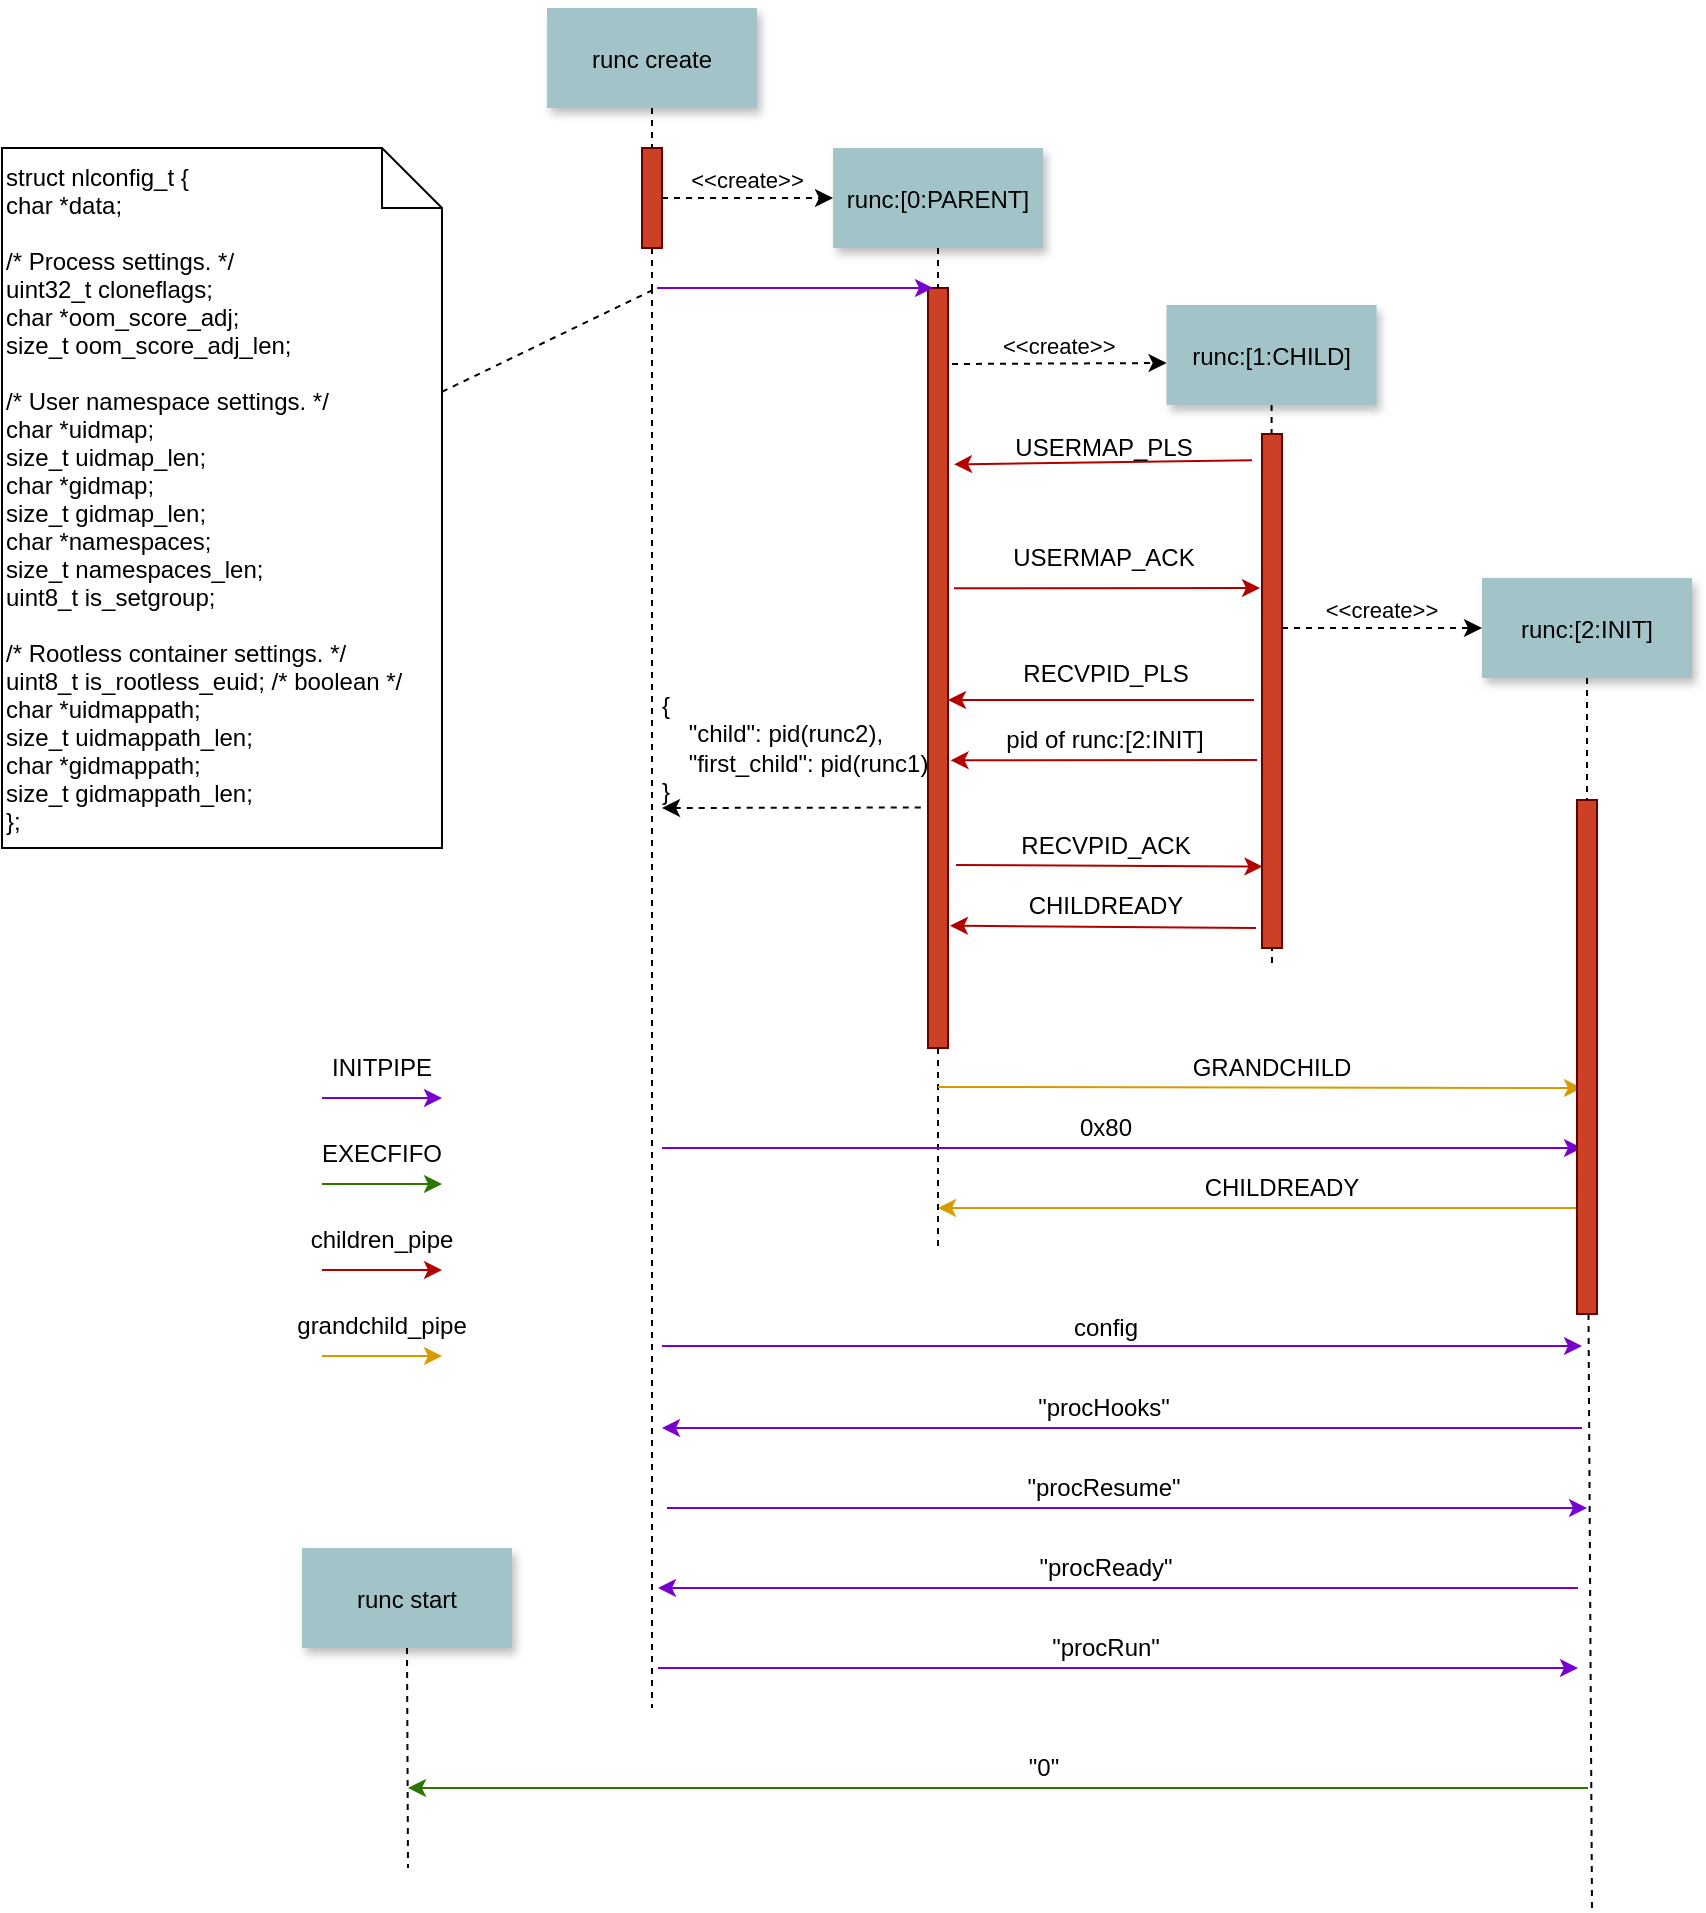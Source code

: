 <mxfile version="12.2.3" type="github" pages="1">
  <diagram name="Page-1" id="9361dd3d-8414-5efd-6122-117bd74ce7a7">
    <mxGraphModel dx="2452" dy="1517" grid="1" gridSize="10" guides="1" tooltips="1" connect="1" arrows="1" fold="1" page="0" pageScale="1.5" pageWidth="826" pageHeight="1169" background="#ffffff" math="0" shadow="0">
      <root>
        <mxCell id="0"/>
        <mxCell id="1" parent="0"/>
        <mxCell id="4" value="runc create" style="shadow=1;fillColor=#A2C4C9;strokeColor=none" parent="1" vertex="1">
          <mxGeometry x="152.5" y="-10" width="105" height="50" as="geometry"/>
        </mxCell>
        <mxCell id="6" value="" style="fillColor=#CC4125;strokeColor=#660000" parent="1" vertex="1">
          <mxGeometry x="343" y="130" width="10" height="380" as="geometry"/>
        </mxCell>
        <mxCell id="7" value="runc:[0:PARENT]" style="shadow=1;fillColor=#A2C4C9;strokeColor=none" parent="1" vertex="1">
          <mxGeometry x="295.5" y="60" width="105" height="50" as="geometry"/>
        </mxCell>
        <mxCell id="8" value="" style="edgeStyle=none;endArrow=none;dashed=1" parent="1" source="7" target="6" edge="1">
          <mxGeometry x="272.335" y="165" width="100" height="100" as="geometry">
            <mxPoint x="347.259" y="110" as="sourcePoint"/>
            <mxPoint x="347.576" y="165" as="targetPoint"/>
          </mxGeometry>
        </mxCell>
        <mxCell id="11" value="" style="edgeStyle=none;verticalLabelPosition=top;verticalAlign=bottom;endArrow=none;startArrow=classic;dashed=1" parent="1" edge="1">
          <mxGeometry x="220" y="302.259" width="100" height="100" as="geometry">
            <mxPoint x="210" y="390" as="sourcePoint"/>
            <mxPoint x="340" y="389.759" as="targetPoint"/>
          </mxGeometry>
        </mxCell>
        <mxCell id="13" value="&lt;&lt;create&gt;&gt;" style="edgeStyle=none;verticalLabelPosition=top;verticalAlign=bottom;dashed=1;entryX=0;entryY=0.5;entryDx=0;entryDy=0;exitX=1.2;exitY=0.1;exitDx=0;exitDy=0;exitPerimeter=0;" parent="1" edge="1" source="6">
          <mxGeometry x="385.455" y="117.916" width="100" height="100" as="geometry">
            <mxPoint x="360" y="168" as="sourcePoint"/>
            <mxPoint x="462.284" y="167.5" as="targetPoint"/>
          </mxGeometry>
        </mxCell>
        <mxCell id="15" value="runc:[1:CHILD]" style="shadow=1;fillColor=#A2C4C9;strokeColor=none" parent="1" vertex="1">
          <mxGeometry x="462.284" y="138.5" width="105" height="50" as="geometry"/>
        </mxCell>
        <mxCell id="22" value="runc:[2:INIT]" style="shadow=1;fillColor=#A2C4C9;strokeColor=none" parent="1" vertex="1">
          <mxGeometry x="620" y="275" width="105" height="50" as="geometry"/>
        </mxCell>
        <mxCell id="23" value="" style="edgeStyle=none;endArrow=none;dashed=1" parent="1" source="M7p2KPYp7pXhIXxXzcYj-162" edge="1">
          <mxGeometry x="614.488" y="175.0" width="100" height="100" as="geometry">
            <mxPoint x="674.653" y="110" as="sourcePoint"/>
            <mxPoint x="675" y="940" as="targetPoint"/>
          </mxGeometry>
        </mxCell>
        <mxCell id="27" value="&lt;&lt;create&gt;&gt;" style="edgeStyle=elbowEdgeStyle;elbow=vertical;verticalLabelPosition=top;verticalAlign=bottom;entryX=0;entryY=0.5;entryDx=0;entryDy=0;dashed=1;" parent="1" source="17" target="22" edge="1">
          <mxGeometry x="540" y="270" width="100" height="100" as="geometry">
            <mxPoint x="540" y="370" as="sourcePoint"/>
            <mxPoint x="640" y="270" as="targetPoint"/>
            <Array as="points"/>
          </mxGeometry>
        </mxCell>
        <mxCell id="33" value="" style="edgeStyle=elbowEdgeStyle;elbow=horizontal;endArrow=none;dashed=1" parent="1" source="M7p2KPYp7pXhIXxXzcYj-115" edge="1">
          <mxGeometry x="230.0" y="310" width="100" height="100" as="geometry">
            <mxPoint x="230.0" y="410" as="sourcePoint"/>
            <mxPoint x="205" y="130" as="targetPoint"/>
          </mxGeometry>
        </mxCell>
        <mxCell id="40" value="struct nlconfig_t {&#xa;char *data;&#xa;&#xa;   /* Process settings. */&#xa;   uint32_t cloneflags;&#xa;   char *oom_score_adj;&#xa;   size_t oom_score_adj_len;&#xa;&#xa;   /* User namespace settings. */&#xa;   char *uidmap;&#xa;   size_t uidmap_len;&#xa;   char *gidmap;&#xa;   size_t gidmap_len;&#xa;   char *namespaces;&#xa;   size_t namespaces_len;&#xa;   uint8_t is_setgroup;&#xa;&#xa;   /* Rootless container settings. */&#xa;   uint8_t is_rootless_euid;  /* boolean */&#xa;   char *uidmappath;&#xa;   size_t uidmappath_len;&#xa;   char *gidmappath;&#xa;   size_t gidmappath_len;&#xa;};" style="shape=note;align=left" parent="1" vertex="1">
          <mxGeometry x="-120" y="60" width="220" height="350" as="geometry"/>
        </mxCell>
        <mxCell id="41" value="" style="edgeStyle=none;endArrow=none;dashed=1;entryX=0.75;entryY=0;entryDx=0;entryDy=0;" parent="1" source="40" edge="1">
          <mxGeometry x="1030" y="180" width="100" height="100" as="geometry">
            <mxPoint x="1030" y="280" as="sourcePoint"/>
            <mxPoint x="207.5" y="130" as="targetPoint"/>
          </mxGeometry>
        </mxCell>
        <mxCell id="44" value="" style="edgeStyle=none;dashed=1;endArrow=none" parent="1" edge="1">
          <mxGeometry x="50" y="300" width="100" height="100" as="geometry">
            <mxPoint x="205" y="130" as="sourcePoint"/>
            <mxPoint x="205" y="840" as="targetPoint"/>
          </mxGeometry>
        </mxCell>
        <mxCell id="52" value="" style="edgeStyle=none;endArrow=none;dashed=1" parent="1" source="6" edge="1">
          <mxGeometry x="376.571" y="339.697" width="100" height="100" as="geometry">
            <mxPoint x="451.736" y="284.697" as="sourcePoint"/>
            <mxPoint x="348" y="610" as="targetPoint"/>
          </mxGeometry>
        </mxCell>
        <mxCell id="M7p2KPYp7pXhIXxXzcYj-97" value="" style="endArrow=classic;html=1;fillColor=#aa00ff;strokeColor=#7700CC;" edge="1" parent="1">
          <mxGeometry width="50" height="50" relative="1" as="geometry">
            <mxPoint x="40" y="535" as="sourcePoint"/>
            <mxPoint x="100" y="535" as="targetPoint"/>
          </mxGeometry>
        </mxCell>
        <mxCell id="M7p2KPYp7pXhIXxXzcYj-98" value="INITPIPE" style="text;html=1;strokeColor=none;fillColor=none;align=center;verticalAlign=middle;whiteSpace=wrap;rounded=0;" vertex="1" parent="1">
          <mxGeometry x="50" y="510" width="40" height="20" as="geometry"/>
        </mxCell>
        <mxCell id="M7p2KPYp7pXhIXxXzcYj-102" value="" style="endArrow=classic;html=1;fillColor=#60a917;strokeColor=#2D7600;" edge="1" parent="1">
          <mxGeometry width="50" height="50" relative="1" as="geometry">
            <mxPoint x="40" y="578" as="sourcePoint"/>
            <mxPoint x="100" y="578" as="targetPoint"/>
          </mxGeometry>
        </mxCell>
        <mxCell id="M7p2KPYp7pXhIXxXzcYj-103" value="EXECFIFO" style="text;html=1;strokeColor=none;fillColor=none;align=center;verticalAlign=middle;whiteSpace=wrap;rounded=0;" vertex="1" parent="1">
          <mxGeometry x="50" y="553" width="40" height="20" as="geometry"/>
        </mxCell>
        <mxCell id="M7p2KPYp7pXhIXxXzcYj-104" value="" style="endArrow=classic;html=1;fillColor=#e51400;strokeColor=#B20000;" edge="1" parent="1">
          <mxGeometry width="50" height="50" relative="1" as="geometry">
            <mxPoint x="40" y="621" as="sourcePoint"/>
            <mxPoint x="100" y="621" as="targetPoint"/>
          </mxGeometry>
        </mxCell>
        <mxCell id="M7p2KPYp7pXhIXxXzcYj-105" value="children_pipe" style="text;html=1;strokeColor=none;fillColor=none;align=center;verticalAlign=middle;whiteSpace=wrap;rounded=0;" vertex="1" parent="1">
          <mxGeometry x="50" y="596" width="40" height="20" as="geometry"/>
        </mxCell>
        <mxCell id="M7p2KPYp7pXhIXxXzcYj-106" value="" style="endArrow=classic;html=1;fillColor=#ffe6cc;strokeColor=#d79b00;" edge="1" parent="1">
          <mxGeometry width="50" height="50" relative="1" as="geometry">
            <mxPoint x="40" y="664" as="sourcePoint"/>
            <mxPoint x="100" y="664" as="targetPoint"/>
          </mxGeometry>
        </mxCell>
        <mxCell id="M7p2KPYp7pXhIXxXzcYj-107" value="grandchild_pipe" style="text;html=1;strokeColor=none;fillColor=none;align=center;verticalAlign=middle;whiteSpace=wrap;rounded=0;" vertex="1" parent="1">
          <mxGeometry x="50" y="639" width="40" height="20" as="geometry"/>
        </mxCell>
        <mxCell id="M7p2KPYp7pXhIXxXzcYj-113" value="" style="endArrow=classic;html=1;fillColor=#aa00ff;strokeColor=#7700CC;entryX=0.25;entryY=0;entryDx=0;entryDy=0;exitX=0.75;exitY=0;exitDx=0;exitDy=0;" edge="1" parent="1" target="6">
          <mxGeometry width="50" height="50" relative="1" as="geometry">
            <mxPoint x="207.5" y="130" as="sourcePoint"/>
            <mxPoint x="370" y="180" as="targetPoint"/>
          </mxGeometry>
        </mxCell>
        <mxCell id="M7p2KPYp7pXhIXxXzcYj-115" value="" style="fillColor=#CC4125;strokeColor=#660000" vertex="1" parent="1">
          <mxGeometry x="200" y="60" width="10" height="50" as="geometry"/>
        </mxCell>
        <mxCell id="M7p2KPYp7pXhIXxXzcYj-116" value="" style="edgeStyle=elbowEdgeStyle;elbow=horizontal;endArrow=none;dashed=1" edge="1" parent="1" source="4" target="M7p2KPYp7pXhIXxXzcYj-115">
          <mxGeometry x="230.0" y="310" width="100" height="100" as="geometry">
            <mxPoint x="205" y="10" as="sourcePoint"/>
            <mxPoint x="205" y="130" as="targetPoint"/>
          </mxGeometry>
        </mxCell>
        <mxCell id="M7p2KPYp7pXhIXxXzcYj-118" value="&lt;&lt;create&gt;&gt;" style="edgeStyle=none;verticalLabelPosition=top;verticalAlign=bottom;dashed=1;entryX=0;entryY=0.5;entryDx=0;entryDy=0;exitX=1;exitY=0.5;exitDx=0;exitDy=0;" edge="1" parent="1" source="M7p2KPYp7pXhIXxXzcYj-115" target="7">
          <mxGeometry x="272.955" y="-7.29" width="100" height="100" as="geometry">
            <mxPoint x="240" y="80" as="sourcePoint"/>
            <mxPoint x="290" y="80" as="targetPoint"/>
          </mxGeometry>
        </mxCell>
        <mxCell id="M7p2KPYp7pXhIXxXzcYj-135" value="" style="endArrow=classic;html=1;fillColor=#e51400;strokeColor=#B20000;entryX=1.3;entryY=0.232;entryDx=0;entryDy=0;entryPerimeter=0;exitX=-0.5;exitY=0.051;exitDx=0;exitDy=0;exitPerimeter=0;" edge="1" parent="1" source="17" target="6">
          <mxGeometry width="50" height="50" relative="1" as="geometry">
            <mxPoint x="490" y="253" as="sourcePoint"/>
            <mxPoint x="490" y="230" as="targetPoint"/>
          </mxGeometry>
        </mxCell>
        <mxCell id="M7p2KPYp7pXhIXxXzcYj-137" value="USERMAP_PLS" style="text;html=1;strokeColor=none;fillColor=none;align=center;verticalAlign=middle;whiteSpace=wrap;rounded=0;" vertex="1" parent="1">
          <mxGeometry x="411" y="200" width="40" height="20" as="geometry"/>
        </mxCell>
        <mxCell id="M7p2KPYp7pXhIXxXzcYj-138" value="" style="endArrow=classic;html=1;fillColor=#e51400;strokeColor=#B20000;exitX=1.3;exitY=0.395;exitDx=0;exitDy=0;exitPerimeter=0;" edge="1" parent="1" source="6">
          <mxGeometry width="50" height="50" relative="1" as="geometry">
            <mxPoint x="450" y="310" as="sourcePoint"/>
            <mxPoint x="509" y="280" as="targetPoint"/>
          </mxGeometry>
        </mxCell>
        <mxCell id="M7p2KPYp7pXhIXxXzcYj-140" value="USERMAP_ACK" style="text;html=1;strokeColor=none;fillColor=none;align=center;verticalAlign=middle;whiteSpace=wrap;rounded=0;" vertex="1" parent="1">
          <mxGeometry x="382" y="250" width="98" height="30" as="geometry"/>
        </mxCell>
        <mxCell id="M7p2KPYp7pXhIXxXzcYj-141" value="" style="endArrow=classic;html=1;fillColor=#e51400;strokeColor=#B20000;entryX=1;entryY=0.542;entryDx=0;entryDy=0;entryPerimeter=0;" edge="1" parent="1" target="6">
          <mxGeometry width="50" height="50" relative="1" as="geometry">
            <mxPoint x="506" y="336" as="sourcePoint"/>
            <mxPoint x="500" y="360" as="targetPoint"/>
          </mxGeometry>
        </mxCell>
        <mxCell id="M7p2KPYp7pXhIXxXzcYj-142" value="RECVPID_PLS" style="text;html=1;strokeColor=none;fillColor=none;align=center;verticalAlign=middle;whiteSpace=wrap;rounded=0;" vertex="1" parent="1">
          <mxGeometry x="411.5" y="313" width="40" height="20" as="geometry"/>
        </mxCell>
        <mxCell id="M7p2KPYp7pXhIXxXzcYj-143" value="" style="edgeStyle=none;endArrow=none;dashed=1" edge="1" parent="1" source="15">
          <mxGeometry x="543.071" y="239.697" width="100" height="100" as="geometry">
            <mxPoint x="514.5" y="410" as="sourcePoint"/>
            <mxPoint x="515" y="470" as="targetPoint"/>
          </mxGeometry>
        </mxCell>
        <mxCell id="17" value="" style="fillColor=#CC4125;strokeColor=#660000" parent="1" vertex="1">
          <mxGeometry x="510" y="203" width="10" height="257" as="geometry"/>
        </mxCell>
        <mxCell id="M7p2KPYp7pXhIXxXzcYj-147" value="" style="endArrow=classic;html=1;fillColor=#e51400;strokeColor=#B20000;exitX=-0.378;exitY=0.612;exitDx=0;exitDy=0;exitPerimeter=0;entryX=1;entryY=0.542;entryDx=0;entryDy=0;entryPerimeter=0;" edge="1" parent="1">
          <mxGeometry width="50" height="50" relative="1" as="geometry">
            <mxPoint x="507.5" y="366" as="sourcePoint"/>
            <mxPoint x="354.28" y="366.156" as="targetPoint"/>
          </mxGeometry>
        </mxCell>
        <mxCell id="M7p2KPYp7pXhIXxXzcYj-148" value="pid of runc:[2:INIT]" style="text;html=1;strokeColor=none;fillColor=none;align=center;verticalAlign=middle;whiteSpace=wrap;rounded=0;" vertex="1" parent="1">
          <mxGeometry x="372" y="346" width="119" height="20" as="geometry"/>
        </mxCell>
        <mxCell id="M7p2KPYp7pXhIXxXzcYj-149" value="RECVPID_ACK" style="text;html=1;strokeColor=none;fillColor=none;align=center;verticalAlign=middle;whiteSpace=wrap;rounded=0;" vertex="1" parent="1">
          <mxGeometry x="411.5" y="399" width="40" height="20" as="geometry"/>
        </mxCell>
        <mxCell id="M7p2KPYp7pXhIXxXzcYj-150" value="" style="endArrow=classic;html=1;fillColor=#e51400;strokeColor=#B20000;exitX=1.3;exitY=0.395;exitDx=0;exitDy=0;exitPerimeter=0;entryX=-0.078;entryY=0.359;entryDx=0;entryDy=0;entryPerimeter=0;" edge="1" parent="1">
          <mxGeometry width="50" height="50" relative="1" as="geometry">
            <mxPoint x="357" y="418.5" as="sourcePoint"/>
            <mxPoint x="510.22" y="419.303" as="targetPoint"/>
          </mxGeometry>
        </mxCell>
        <mxCell id="M7p2KPYp7pXhIXxXzcYj-151" value="" style="endArrow=classic;html=1;fillColor=#e51400;strokeColor=#B20000;entryX=1.1;entryY=0.839;entryDx=0;entryDy=0;entryPerimeter=0;" edge="1" parent="1" target="6">
          <mxGeometry width="50" height="50" relative="1" as="geometry">
            <mxPoint x="507" y="450" as="sourcePoint"/>
            <mxPoint x="553.22" y="430.803" as="targetPoint"/>
          </mxGeometry>
        </mxCell>
        <mxCell id="M7p2KPYp7pXhIXxXzcYj-152" value="CHILDREADY" style="text;html=1;strokeColor=none;fillColor=none;align=center;verticalAlign=middle;whiteSpace=wrap;rounded=0;" vertex="1" parent="1">
          <mxGeometry x="411.5" y="429" width="40" height="20" as="geometry"/>
        </mxCell>
        <mxCell id="M7p2KPYp7pXhIXxXzcYj-155" value="{&lt;br&gt;&amp;nbsp; &amp;nbsp; &quot;child&quot;: pid(runc2),&lt;br&gt;&amp;nbsp; &amp;nbsp; &quot;first_child&quot;: pid(runc1)&lt;br&gt;}" style="text;html=1;strokeColor=none;fillColor=none;align=left;verticalAlign=middle;whiteSpace=wrap;rounded=0;" vertex="1" parent="1">
          <mxGeometry x="208" y="331.5" width="140" height="56" as="geometry"/>
        </mxCell>
        <mxCell id="M7p2KPYp7pXhIXxXzcYj-156" value="" style="endArrow=classic;html=1;fillColor=#ffe6cc;strokeColor=#d79b00;" edge="1" parent="1">
          <mxGeometry width="50" height="50" relative="1" as="geometry">
            <mxPoint x="348" y="529.5" as="sourcePoint"/>
            <mxPoint x="670" y="530" as="targetPoint"/>
          </mxGeometry>
        </mxCell>
        <mxCell id="M7p2KPYp7pXhIXxXzcYj-157" value="GRANDCHILD" style="text;html=1;strokeColor=none;fillColor=none;align=center;verticalAlign=middle;whiteSpace=wrap;rounded=0;" vertex="1" parent="1">
          <mxGeometry x="495" y="510" width="40" height="20" as="geometry"/>
        </mxCell>
        <mxCell id="M7p2KPYp7pXhIXxXzcYj-158" value="" style="endArrow=classic;html=1;fillColor=#aa00ff;strokeColor=#7700CC;" edge="1" parent="1">
          <mxGeometry width="50" height="50" relative="1" as="geometry">
            <mxPoint x="210" y="560" as="sourcePoint"/>
            <mxPoint x="670" y="560" as="targetPoint"/>
          </mxGeometry>
        </mxCell>
        <mxCell id="M7p2KPYp7pXhIXxXzcYj-159" value="0x80" style="text;html=1;strokeColor=none;fillColor=none;align=center;verticalAlign=middle;whiteSpace=wrap;rounded=0;" vertex="1" parent="1">
          <mxGeometry x="411.5" y="540" width="40" height="20" as="geometry"/>
        </mxCell>
        <mxCell id="M7p2KPYp7pXhIXxXzcYj-160" value="" style="endArrow=classic;html=1;fillColor=#ffe6cc;strokeColor=#d79b00;" edge="1" parent="1">
          <mxGeometry width="50" height="50" relative="1" as="geometry">
            <mxPoint x="668" y="590" as="sourcePoint"/>
            <mxPoint x="348" y="590" as="targetPoint"/>
          </mxGeometry>
        </mxCell>
        <mxCell id="M7p2KPYp7pXhIXxXzcYj-161" value="CHILDREADY" style="text;html=1;strokeColor=none;fillColor=none;align=center;verticalAlign=middle;whiteSpace=wrap;rounded=0;" vertex="1" parent="1">
          <mxGeometry x="500" y="570" width="40" height="20" as="geometry"/>
        </mxCell>
        <mxCell id="M7p2KPYp7pXhIXxXzcYj-162" value="" style="fillColor=#CC4125;strokeColor=#660000" vertex="1" parent="1">
          <mxGeometry x="667.5" y="386" width="10" height="257" as="geometry"/>
        </mxCell>
        <mxCell id="M7p2KPYp7pXhIXxXzcYj-163" value="" style="edgeStyle=none;endArrow=none;dashed=1" edge="1" parent="1" source="22" target="M7p2KPYp7pXhIXxXzcYj-162">
          <mxGeometry x="614.488" y="175.0" width="100" height="100" as="geometry">
            <mxPoint x="672.649" y="325" as="sourcePoint"/>
            <mxPoint x="675" y="720" as="targetPoint"/>
          </mxGeometry>
        </mxCell>
        <mxCell id="M7p2KPYp7pXhIXxXzcYj-164" value="" style="endArrow=classic;html=1;fillColor=#aa00ff;strokeColor=#7700CC;" edge="1" parent="1">
          <mxGeometry width="50" height="50" relative="1" as="geometry">
            <mxPoint x="210" y="659" as="sourcePoint"/>
            <mxPoint x="670" y="659" as="targetPoint"/>
          </mxGeometry>
        </mxCell>
        <mxCell id="M7p2KPYp7pXhIXxXzcYj-165" value="config" style="text;html=1;strokeColor=none;fillColor=none;align=center;verticalAlign=middle;whiteSpace=wrap;rounded=0;" vertex="1" parent="1">
          <mxGeometry x="411.5" y="640" width="40" height="20" as="geometry"/>
        </mxCell>
        <mxCell id="M7p2KPYp7pXhIXxXzcYj-166" value="" style="endArrow=classic;html=1;fillColor=#aa00ff;strokeColor=#7700CC;" edge="1" parent="1">
          <mxGeometry width="50" height="50" relative="1" as="geometry">
            <mxPoint x="670" y="700" as="sourcePoint"/>
            <mxPoint x="210" y="700" as="targetPoint"/>
          </mxGeometry>
        </mxCell>
        <mxCell id="M7p2KPYp7pXhIXxXzcYj-167" value="&quot;procHooks&quot;" style="text;html=1;strokeColor=none;fillColor=none;align=center;verticalAlign=middle;whiteSpace=wrap;rounded=0;" vertex="1" parent="1">
          <mxGeometry x="411" y="680" width="40" height="20" as="geometry"/>
        </mxCell>
        <mxCell id="M7p2KPYp7pXhIXxXzcYj-168" value="" style="endArrow=classic;html=1;fillColor=#aa00ff;strokeColor=#7700CC;" edge="1" parent="1">
          <mxGeometry width="50" height="50" relative="1" as="geometry">
            <mxPoint x="212.5" y="740" as="sourcePoint"/>
            <mxPoint x="672.5" y="740" as="targetPoint"/>
          </mxGeometry>
        </mxCell>
        <mxCell id="M7p2KPYp7pXhIXxXzcYj-169" value="&quot;procResume&quot;" style="text;html=1;strokeColor=none;fillColor=none;align=center;verticalAlign=middle;whiteSpace=wrap;rounded=0;" vertex="1" parent="1">
          <mxGeometry x="411" y="720" width="40" height="20" as="geometry"/>
        </mxCell>
        <mxCell id="M7p2KPYp7pXhIXxXzcYj-170" value="" style="endArrow=classic;html=1;fillColor=#aa00ff;strokeColor=#7700CC;" edge="1" parent="1">
          <mxGeometry width="50" height="50" relative="1" as="geometry">
            <mxPoint x="668" y="780" as="sourcePoint"/>
            <mxPoint x="208" y="780" as="targetPoint"/>
          </mxGeometry>
        </mxCell>
        <mxCell id="M7p2KPYp7pXhIXxXzcYj-171" value="&quot;procReady&quot;" style="text;html=1;strokeColor=none;fillColor=none;align=center;verticalAlign=middle;whiteSpace=wrap;rounded=0;" vertex="1" parent="1">
          <mxGeometry x="411.5" y="760" width="40" height="20" as="geometry"/>
        </mxCell>
        <mxCell id="M7p2KPYp7pXhIXxXzcYj-172" value="" style="endArrow=classic;html=1;fillColor=#aa00ff;strokeColor=#7700CC;" edge="1" parent="1">
          <mxGeometry width="50" height="50" relative="1" as="geometry">
            <mxPoint x="208" y="820" as="sourcePoint"/>
            <mxPoint x="668" y="820" as="targetPoint"/>
          </mxGeometry>
        </mxCell>
        <mxCell id="M7p2KPYp7pXhIXxXzcYj-173" value="&quot;procRun&quot;" style="text;html=1;strokeColor=none;fillColor=none;align=center;verticalAlign=middle;whiteSpace=wrap;rounded=0;" vertex="1" parent="1">
          <mxGeometry x="411.5" y="800" width="40" height="20" as="geometry"/>
        </mxCell>
        <mxCell id="M7p2KPYp7pXhIXxXzcYj-174" value="runc start" style="shadow=1;fillColor=#A2C4C9;strokeColor=none" vertex="1" parent="1">
          <mxGeometry x="30" y="760" width="105" height="50" as="geometry"/>
        </mxCell>
        <mxCell id="M7p2KPYp7pXhIXxXzcYj-175" value="" style="edgeStyle=none;dashed=1;endArrow=none" edge="1" parent="1">
          <mxGeometry x="-72.5" y="980" width="100" height="100" as="geometry">
            <mxPoint x="82.5" y="810" as="sourcePoint"/>
            <mxPoint x="83" y="920" as="targetPoint"/>
          </mxGeometry>
        </mxCell>
        <mxCell id="M7p2KPYp7pXhIXxXzcYj-176" value="" style="endArrow=classic;html=1;fillColor=#60a917;strokeColor=#2D7600;" edge="1" parent="1">
          <mxGeometry width="50" height="50" relative="1" as="geometry">
            <mxPoint x="673" y="880" as="sourcePoint"/>
            <mxPoint x="83" y="880" as="targetPoint"/>
          </mxGeometry>
        </mxCell>
        <mxCell id="M7p2KPYp7pXhIXxXzcYj-177" value="&quot;0&quot;" style="text;html=1;strokeColor=none;fillColor=none;align=center;verticalAlign=middle;whiteSpace=wrap;rounded=0;" vertex="1" parent="1">
          <mxGeometry x="380.5" y="860" width="40" height="20" as="geometry"/>
        </mxCell>
      </root>
    </mxGraphModel>
  </diagram>
</mxfile>
